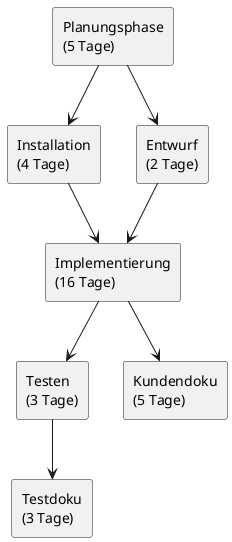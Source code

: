 @startuml

rectangle "Planungsphase\n(5 Tage)" as A
rectangle "Installation\n(4 Tage)" as B
rectangle "Entwurf\n(2 Tage)" as C
rectangle "Implementierung\n(16 Tage)" as D
rectangle "Testen\n(3 Tage)" as E
rectangle "Kundendoku\n(5 Tage)" as F
rectangle "Testdoku\n(3 Tage)" as G

A --> B
A --> C
B --> D
C --> D
D --> E
D --> F
E --> G

@enduml